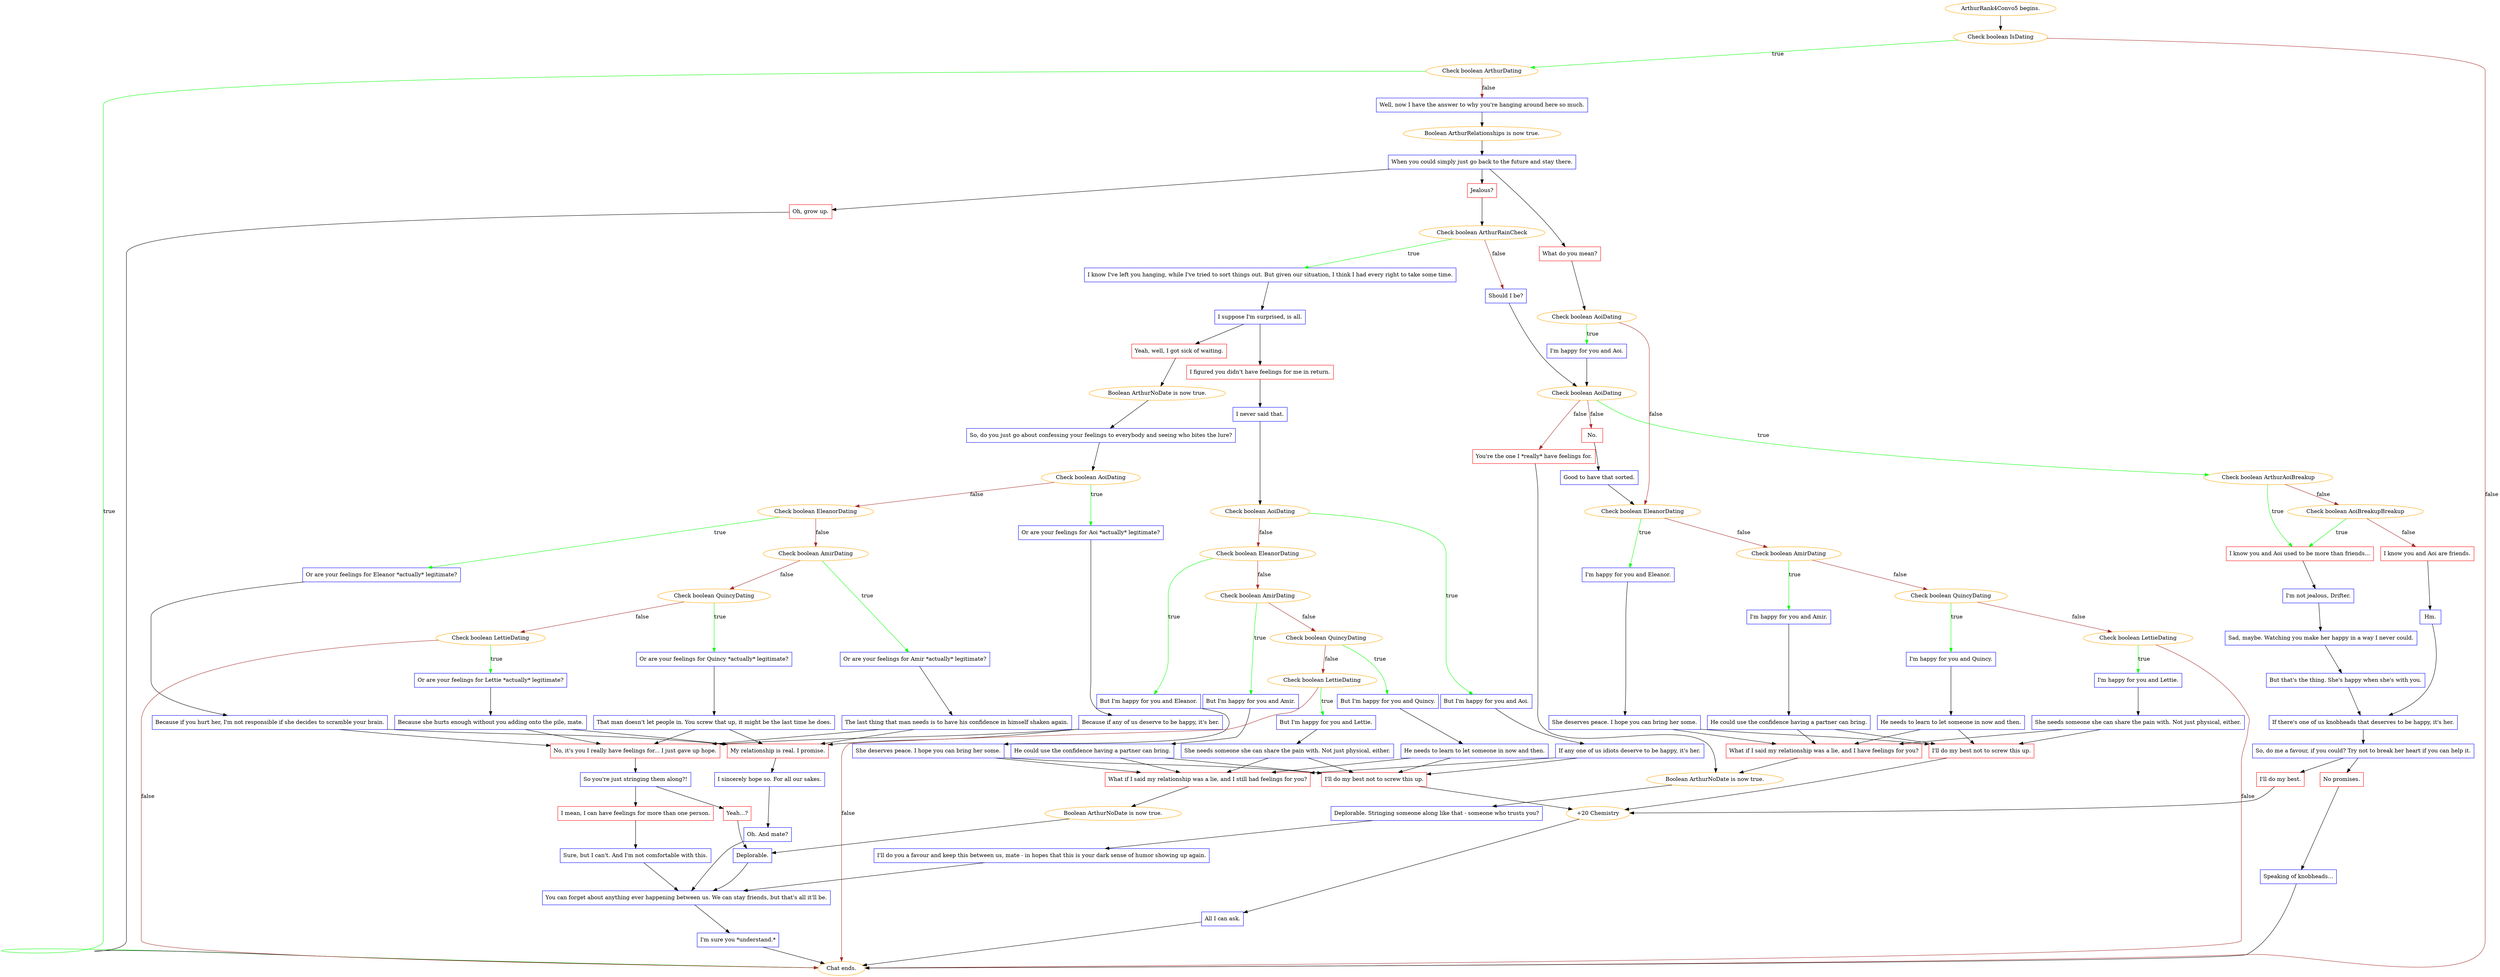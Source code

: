 digraph {
	"ArthurRank4Convo5 begins." [color=orange];
		"ArthurRank4Convo5 begins." -> 3028;
	3028 [label="Check boolean IsDating",color=orange];
		3028 -> 3030 [label=true,color=green];
		3028 -> "Chat ends." [label=false,color=brown];
	3030 [label="Check boolean ArthurDating",color=orange];
		3030 -> "Chat ends." [label=true,color=green];
		3030 -> 3031 [label=false,color=brown];
	"Chat ends." [color=orange];
	3031 [label="Well, now I have the answer to why you're hanging around here so much.",shape=box,color=blue];
		3031 -> 3033;
	3033 [label="Boolean ArthurRelationships is now true.",color=orange];
		3033 -> 3034;
	3034 [label="When you could simply just go back to the future and stay there.",shape=box,color=blue];
		3034 -> 3035;
		3034 -> 3037;
		3034 -> 3097;
	3035 [label="Oh, grow up.",shape=box,color=red];
		3035 -> "Chat ends.";
	3037 [label="Jealous?",shape=box,color=red];
		3037 -> 3038;
	3097 [label="What do you mean?",shape=box,color=red];
		3097 -> 3098;
	3038 [label="Check boolean ArthurRainCheck",color=orange];
		3038 -> 3039 [label=true,color=green];
		3038 -> 3096 [label=false,color=brown];
	3098 [label="Check boolean AoiDating",color=orange];
		3098 -> 3099 [label=true,color=green];
		3098 -> 3108 [label=false,color=brown];
	3039 [label="I know I've left you hanging, while I've tried to sort things out. But given our situation, I think I had every right to take some time.",shape=box,color=blue];
		3039 -> 3040;
	3096 [label="Should I be?",shape=box,color=blue];
		3096 -> 3100;
	3099 [label="I'm happy for you and Aoi.",shape=box,color=blue];
		3099 -> 3100;
	3108 [label="Check boolean EleanorDating",color=orange];
		3108 -> 3112 [label=true,color=green];
		3108 -> 3109 [label=false,color=brown];
	3040 [label="I suppose I'm surprised, is all.",shape=box,color=blue];
		3040 -> 3041;
		3040 -> 3065;
	3100 [label="Check boolean AoiDating",color=orange];
		3100 -> 3101 [label=true,color=green];
		3100 -> 3103 [label=false,color=brown];
		3100 -> 3104 [label=false,color=brown];
	3112 [label="I'm happy for you and Eleanor.",shape=box,color=blue];
		3112 -> 3117;
	3109 [label="Check boolean AmirDating",color=orange];
		3109 -> 3113 [label=true,color=green];
		3109 -> 3110 [label=false,color=brown];
	3041 [label="I figured you didn't have feelings for me in return.",shape=box,color=red];
		3041 -> 3042;
	3065 [label="Yeah, well, I got sick of waiting.",shape=box,color=red];
		3065 -> 3066;
	3101 [label="Check boolean ArthurAoiBreakup",color=orange];
		3101 -> 3105 [label=true,color=green];
		3101 -> 3102 [label=false,color=brown];
	3103 [label="No.",shape=box,color=red];
		3103 -> 3107;
	3104 [label="You're the one I *really* have feelings for.",shape=box,color=red];
		3104 -> j2945928114;
	3117 [label="She deserves peace. I hope you can bring her some.",shape=box,color=blue];
		3117 -> 3130;
		3117 -> 3132;
	3113 [label="I'm happy for you and Amir.",shape=box,color=blue];
		3113 -> 3118;
	3110 [label="Check boolean QuincyDating",color=orange];
		3110 -> 3114 [label=true,color=green];
		3110 -> 3111 [label=false,color=brown];
	3042 [label="I never said that.",shape=box,color=blue];
		3042 -> 3043;
	3066 [label="Boolean ArthurNoDate is now true.",color=orange];
		3066 -> 3067;
	3105 [label="I know you and Aoi used to be more than friends...",shape=box,color=red];
		3105 -> 3122;
	3102 [label="Check boolean AoiBreakupBreakup",color=orange];
		3102 -> 3105 [label=true,color=green];
		3102 -> 3106 [label=false,color=brown];
	3107 [label="Good to have that sorted.",shape=box,color=blue];
		3107 -> 3108;
	j2945928114 [label="Boolean ArthurNoDate is now true.",color=orange];
		j2945928114 -> j1667767668;
	3130 [label="I'll do my best not to screw this up.",shape=box,color=red];
		3130 -> j3098934868;
	3132 [label="What if I said my relationship was a lie, and I have feelings for you?",shape=box,color=red];
		3132 -> j2945928114;
	3118 [label="He could use the confidence having a partner can bring.",shape=box,color=blue];
		3118 -> 3130;
		3118 -> 3132;
	3114 [label="I'm happy for you and Quincy.",shape=box,color=blue];
		3114 -> 3119;
	3111 [label="Check boolean LettieDating",color=orange];
		3111 -> 3115 [label=true,color=green];
		3111 -> "Chat ends." [label=false,color=brown];
	3043 [label="Check boolean AoiDating",color=orange];
		3043 -> 3048 [label=true,color=green];
		3043 -> 3044 [label=false,color=brown];
	3067 [label="So, do you just go about confessing your feelings to everybody and seeing who bites the lure?",shape=box,color=blue];
		3067 -> 3068;
	3122 [label="I'm not jealous, Drifter.",shape=box,color=blue];
		3122 -> 3123;
	3106 [label="I know you and Aoi are friends.",shape=box,color=red];
		3106 -> 3121;
	j1667767668 [label="Deplorable. Stringing someone along like that - someone who trusts you?",shape=box,color=blue];
		j1667767668 -> j195498932;
	j3098934868 [label="+20 Chemistry",color=orange];
		j3098934868 -> j2800077666;
	3119 [label="He needs to learn to let someone in now and then.",shape=box,color=blue];
		3119 -> 3130;
		3119 -> 3132;
	3115 [label="I'm happy for you and Lettie.",shape=box,color=blue];
		3115 -> 3120;
	3048 [label="But I'm happy for you and Aoi.",shape=box,color=blue];
		3048 -> 3054;
	3044 [label="Check boolean EleanorDating",color=orange];
		3044 -> 3049 [label=true,color=green];
		3044 -> 3045 [label=false,color=brown];
	3068 [label="Check boolean AoiDating",color=orange];
		3068 -> 3074 [label=true,color=green];
		3068 -> 3069 [label=false,color=brown];
	3123 [label="Sad, maybe. Watching you make her happy in a way I never could.",shape=box,color=blue];
		3123 -> 3124;
	3121 [label="Hm.",shape=box,color=blue];
		3121 -> 3125;
	j195498932 [label="I'll do you a favour and keep this between us, mate - in hopes that this is your dark sense of humor showing up again.",shape=box,color=blue];
		j195498932 -> j2707757052;
	j2800077666 [label="All I can ask.",shape=box,color=blue];
		j2800077666 -> "Chat ends.";
	3120 [label="She needs someone she can share the pain with. Not just physical, either.",shape=box,color=blue];
		3120 -> 3130;
		3120 -> 3132;
	3054 [label="If any one of us idiots deserve to be happy, it's her.",shape=box,color=blue];
		3054 -> 3059;
		3054 -> 3060;
	3049 [label="But I'm happy for you and Eleanor.",shape=box,color=blue];
		3049 -> 3055;
	3045 [label="Check boolean AmirDating",color=orange];
		3045 -> 3050 [label=true,color=green];
		3045 -> 3046 [label=false,color=brown];
	3074 [label="Or are your feelings for Aoi *actually* legitimate?",shape=box,color=blue];
		3074 -> 3079;
	3069 [label="Check boolean EleanorDating",color=orange];
		3069 -> 3075 [label=true,color=green];
		3069 -> 3070 [label=false,color=brown];
	3124 [label="But that's the thing. She's happy when she's with you.",shape=box,color=blue];
		3124 -> 3125;
	3125 [label="If there's one of us knobheads that deserves to be happy, it's her.",shape=box,color=blue];
		3125 -> 3126;
	j2707757052 [label="You can forget about anything ever happening between us. We can stay friends, but that's all it'll be.",shape=box,color=blue];
		j2707757052 -> j669497202;
	3059 [label="I'll do my best not to screw this up.",shape=box,color=red];
		3059 -> j3098934868;
	3060 [label="What if I said my relationship was a lie, and I still had feelings for you?",shape=box,color=red];
		3060 -> j1517371593;
	3055 [label="She deserves peace. I hope you can bring her some.",shape=box,color=blue];
		3055 -> 3059;
		3055 -> 3060;
	3050 [label="But I'm happy for you and Amir.",shape=box,color=blue];
		3050 -> 3056;
	3046 [label="Check boolean QuincyDating",color=orange];
		3046 -> 3051 [label=true,color=green];
		3046 -> 3047 [label=false,color=brown];
	3079 [label="Because if any of us deserve to be happy, it's her.",shape=box,color=blue];
		3079 -> 3085;
		3079 -> 3084;
	3075 [label="Or are your feelings for Eleanor *actually* legitimate?",shape=box,color=blue];
		3075 -> 3080;
	3070 [label="Check boolean AmirDating",color=orange];
		3070 -> 3076 [label=true,color=green];
		3070 -> 3071 [label=false,color=brown];
	3126 [label="So, do me a favour, if you could? Try not to break her heart if you can help it.",shape=box,color=blue];
		3126 -> 3135;
		3126 -> 3139;
	j669497202 [label="I'm sure you *understand.*",shape=box,color=blue];
		j669497202 -> "Chat ends.";
	j1517371593 [label="Boolean ArthurNoDate is now true.",color=orange];
		j1517371593 -> j3210874705;
	3056 [label="He could use the confidence having a partner can bring.",shape=box,color=blue];
		3056 -> 3059;
		3056 -> 3060;
	3051 [label="But I'm happy for you and Quincy.",shape=box,color=blue];
		3051 -> 3057;
	3047 [label="Check boolean LettieDating",color=orange];
		3047 -> 3052 [label=true,color=green];
		3047 -> "Chat ends." [label=false,color=brown];
	3085 [label="My relationship is real. I promise.",shape=box,color=red];
		3085 -> j4096943894;
	3084 [label="No, it's you I really have feelings for... I just gave up hope.",shape=box,color=red];
		3084 -> 3086;
	3080 [label="Because if you hurt her, I'm not responsible if she decides to scramble your brain.",shape=box,color=blue];
		3080 -> 3085;
		3080 -> 3084;
	3076 [label="Or are your feelings for Amir *actually* legitimate?",shape=box,color=blue];
		3076 -> 3081;
	3071 [label="Check boolean QuincyDating",color=orange];
		3071 -> 3077 [label=true,color=green];
		3071 -> 3072 [label=false,color=brown];
	3135 [label="I'll do my best.",shape=box,color=red];
		3135 -> j3098934868;
	3139 [label="No promises.",shape=box,color=red];
		3139 -> j4120483777;
	j3210874705 [label="Deplorable.",shape=box,color=blue];
		j3210874705 -> j2707757052;
	3057 [label="He needs to learn to let someone in now and then.",shape=box,color=blue];
		3057 -> 3059;
		3057 -> 3060;
	3052 [label="But I'm happy for you and Lettie.",shape=box,color=blue];
		3052 -> 3058;
	j4096943894 [label="I sincerely hope so. For all our sakes.",shape=box,color=blue];
		j4096943894 -> j3545617326;
	3086 [label="So you're just stringing them along?!",shape=box,color=blue];
		3086 -> 3089;
		3086 -> 3090;
	3081 [label="The last thing that man needs is to have his confidence in himself shaken again.",shape=box,color=blue];
		3081 -> 3085;
		3081 -> 3084;
	3077 [label="Or are your feelings for Quincy *actually* legitimate?",shape=box,color=blue];
		3077 -> 3082;
	3072 [label="Check boolean LettieDating",color=orange];
		3072 -> 3078 [label=true,color=green];
		3072 -> "Chat ends." [label=false,color=brown];
	j4120483777 [label="Speaking of knobheads...",shape=box,color=blue];
		j4120483777 -> "Chat ends.";
	3058 [label="She needs someone she can share the pain with. Not just physical, either.",shape=box,color=blue];
		3058 -> 3059;
		3058 -> 3060;
	j3545617326 [label="Oh. And mate?",shape=box,color=blue];
		j3545617326 -> j2707757052;
	3089 [label="I mean, I can have feelings for more than one person.",shape=box,color=red];
		3089 -> j3253992993;
	3090 [label="Yeah...?",shape=box,color=red];
		3090 -> j3210874705;
	3082 [label="That man doesn't let people in. You screw that up, it might be the last time he does.",shape=box,color=blue];
		3082 -> 3085;
		3082 -> 3084;
	3078 [label="Or are your feelings for Lettie *actually* legitimate?",shape=box,color=blue];
		3078 -> 3083;
	j3253992993 [label="Sure, but I can't. And I'm not comfortable with this.",shape=box,color=blue];
		j3253992993 -> j2707757052;
	3083 [label="Because she hurts enough without you adding onto the pile, mate.",shape=box,color=blue];
		3083 -> 3085;
		3083 -> 3084;
}